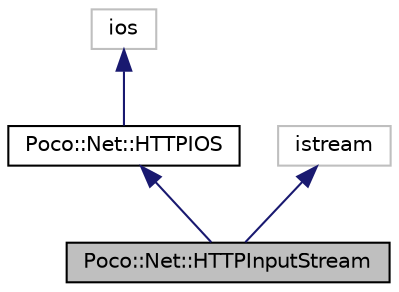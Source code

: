 digraph "Poco::Net::HTTPInputStream"
{
 // LATEX_PDF_SIZE
  edge [fontname="Helvetica",fontsize="10",labelfontname="Helvetica",labelfontsize="10"];
  node [fontname="Helvetica",fontsize="10",shape=record];
  Node1 [label="Poco::Net::HTTPInputStream",height=0.2,width=0.4,color="black", fillcolor="grey75", style="filled", fontcolor="black",tooltip="This class is for internal use by HTTPSession only."];
  Node2 -> Node1 [dir="back",color="midnightblue",fontsize="10",style="solid",fontname="Helvetica"];
  Node2 [label="Poco::Net::HTTPIOS",height=0.2,width=0.4,color="black", fillcolor="white", style="filled",URL="$classPoco_1_1Net_1_1HTTPIOS.html",tooltip="The base class for HTTPInputStream."];
  Node3 -> Node2 [dir="back",color="midnightblue",fontsize="10",style="solid",fontname="Helvetica"];
  Node3 [label="ios",height=0.2,width=0.4,color="grey75", fillcolor="white", style="filled",tooltip=" "];
  Node4 -> Node1 [dir="back",color="midnightblue",fontsize="10",style="solid",fontname="Helvetica"];
  Node4 [label="istream",height=0.2,width=0.4,color="grey75", fillcolor="white", style="filled",tooltip=" "];
}

